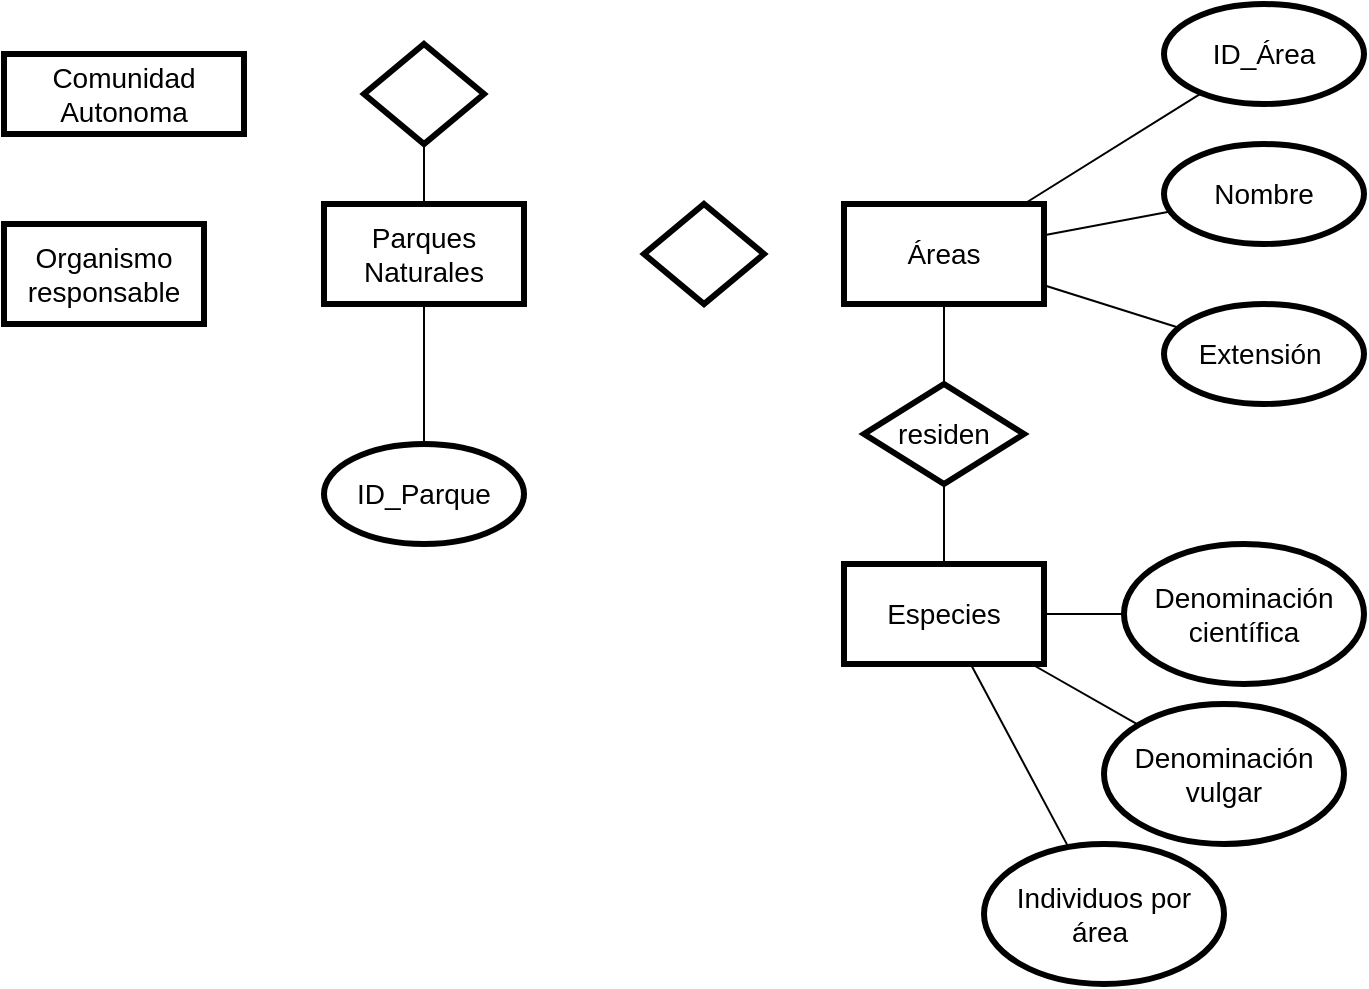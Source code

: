 <mxfile version="15.5.9" type="github">
  <diagram id="CSqjVIoC4Ax337QR1o9f" name="Page-1">
    <mxGraphModel dx="782" dy="752" grid="1" gridSize="10" guides="1" tooltips="1" connect="1" arrows="1" fold="1" page="1" pageScale="1" pageWidth="827" pageHeight="1169" math="0" shadow="0">
      <root>
        <mxCell id="0" />
        <mxCell id="1" parent="0" />
        <mxCell id="X6rGkDSXdsuDlUaDDc0L-1" value="Comunidad Autonoma" style="rounded=0;whiteSpace=wrap;html=1;strokeWidth=3;fontSize=14;" vertex="1" parent="1">
          <mxGeometry x="190" y="225" width="120" height="40" as="geometry" />
        </mxCell>
        <mxCell id="X6rGkDSXdsuDlUaDDc0L-3" value="Parques Naturales" style="rounded=0;whiteSpace=wrap;html=1;fontSize=14;strokeWidth=3;" vertex="1" parent="1">
          <mxGeometry x="350" y="300" width="100" height="50" as="geometry" />
        </mxCell>
        <mxCell id="X6rGkDSXdsuDlUaDDc0L-4" value="Organismo responsable" style="rounded=0;whiteSpace=wrap;html=1;fontSize=14;strokeWidth=3;" vertex="1" parent="1">
          <mxGeometry x="190" y="310" width="100" height="50" as="geometry" />
        </mxCell>
        <mxCell id="X6rGkDSXdsuDlUaDDc0L-12" value="" style="edgeStyle=none;rounded=0;orthogonalLoop=1;jettySize=auto;html=1;fontSize=14;endArrow=none;endFill=0;" edge="1" parent="1" source="X6rGkDSXdsuDlUaDDc0L-10" target="X6rGkDSXdsuDlUaDDc0L-3">
          <mxGeometry relative="1" as="geometry" />
        </mxCell>
        <mxCell id="X6rGkDSXdsuDlUaDDc0L-10" value="" style="rhombus;whiteSpace=wrap;html=1;fontSize=14;strokeWidth=3;" vertex="1" parent="1">
          <mxGeometry x="370" y="220" width="60" height="50" as="geometry" />
        </mxCell>
        <mxCell id="X6rGkDSXdsuDlUaDDc0L-24" value="" style="edgeStyle=none;rounded=0;orthogonalLoop=1;jettySize=auto;html=1;fontSize=14;endArrow=none;endFill=0;" edge="1" parent="1" source="X6rGkDSXdsuDlUaDDc0L-19" target="X6rGkDSXdsuDlUaDDc0L-3">
          <mxGeometry relative="1" as="geometry" />
        </mxCell>
        <mxCell id="X6rGkDSXdsuDlUaDDc0L-19" value="ID_Parque" style="ellipse;whiteSpace=wrap;html=1;fontSize=14;strokeWidth=3;" vertex="1" parent="1">
          <mxGeometry x="350" y="420" width="100" height="50" as="geometry" />
        </mxCell>
        <mxCell id="X6rGkDSXdsuDlUaDDc0L-26" value="" style="edgeStyle=none;rounded=0;orthogonalLoop=1;jettySize=auto;html=1;fontSize=14;endArrow=none;endFill=0;" edge="1" parent="1" source="X6rGkDSXdsuDlUaDDc0L-20" target="X6rGkDSXdsuDlUaDDc0L-25">
          <mxGeometry relative="1" as="geometry" />
        </mxCell>
        <mxCell id="X6rGkDSXdsuDlUaDDc0L-20" value="Nombre" style="ellipse;whiteSpace=wrap;html=1;fontSize=14;strokeWidth=3;" vertex="1" parent="1">
          <mxGeometry x="770" y="270" width="100" height="50" as="geometry" />
        </mxCell>
        <mxCell id="X6rGkDSXdsuDlUaDDc0L-27" value="" style="edgeStyle=none;rounded=0;orthogonalLoop=1;jettySize=auto;html=1;fontSize=14;endArrow=none;endFill=0;" edge="1" parent="1" source="X6rGkDSXdsuDlUaDDc0L-21" target="X6rGkDSXdsuDlUaDDc0L-25">
          <mxGeometry relative="1" as="geometry" />
        </mxCell>
        <mxCell id="X6rGkDSXdsuDlUaDDc0L-21" value="Extensión&amp;nbsp;" style="ellipse;whiteSpace=wrap;html=1;fontSize=14;strokeWidth=3;" vertex="1" parent="1">
          <mxGeometry x="770" y="350" width="100" height="50" as="geometry" />
        </mxCell>
        <mxCell id="X6rGkDSXdsuDlUaDDc0L-25" value="Áreas" style="rounded=0;whiteSpace=wrap;html=1;fontSize=14;strokeWidth=3;" vertex="1" parent="1">
          <mxGeometry x="610" y="300" width="100" height="50" as="geometry" />
        </mxCell>
        <mxCell id="X6rGkDSXdsuDlUaDDc0L-29" value="" style="edgeStyle=none;rounded=0;orthogonalLoop=1;jettySize=auto;html=1;fontSize=14;endArrow=none;endFill=0;" edge="1" parent="1" source="X6rGkDSXdsuDlUaDDc0L-28" target="X6rGkDSXdsuDlUaDDc0L-25">
          <mxGeometry relative="1" as="geometry" />
        </mxCell>
        <mxCell id="X6rGkDSXdsuDlUaDDc0L-28" value="ID_Área" style="ellipse;whiteSpace=wrap;html=1;fontSize=14;strokeWidth=3;" vertex="1" parent="1">
          <mxGeometry x="770" y="200" width="100" height="50" as="geometry" />
        </mxCell>
        <mxCell id="X6rGkDSXdsuDlUaDDc0L-34" value="" style="edgeStyle=none;rounded=0;orthogonalLoop=1;jettySize=auto;html=1;fontSize=14;endArrow=none;endFill=0;" edge="1" parent="1" source="X6rGkDSXdsuDlUaDDc0L-30" target="X6rGkDSXdsuDlUaDDc0L-33">
          <mxGeometry relative="1" as="geometry" />
        </mxCell>
        <mxCell id="X6rGkDSXdsuDlUaDDc0L-30" value="Especies" style="rounded=0;whiteSpace=wrap;html=1;fontSize=14;strokeWidth=3;" vertex="1" parent="1">
          <mxGeometry x="610" y="480" width="100" height="50" as="geometry" />
        </mxCell>
        <mxCell id="X6rGkDSXdsuDlUaDDc0L-32" value="" style="edgeStyle=none;rounded=0;orthogonalLoop=1;jettySize=auto;html=1;fontSize=14;endArrow=none;endFill=0;" edge="1" parent="1" source="X6rGkDSXdsuDlUaDDc0L-31" target="X6rGkDSXdsuDlUaDDc0L-30">
          <mxGeometry relative="1" as="geometry" />
        </mxCell>
        <mxCell id="X6rGkDSXdsuDlUaDDc0L-31" value="Denominación científica" style="ellipse;whiteSpace=wrap;html=1;fontSize=14;strokeWidth=3;" vertex="1" parent="1">
          <mxGeometry x="750" y="470" width="120" height="70" as="geometry" />
        </mxCell>
        <mxCell id="X6rGkDSXdsuDlUaDDc0L-35" value="" style="edgeStyle=none;rounded=0;orthogonalLoop=1;jettySize=auto;html=1;fontSize=14;endArrow=none;endFill=0;" edge="1" parent="1" source="X6rGkDSXdsuDlUaDDc0L-33" target="X6rGkDSXdsuDlUaDDc0L-25">
          <mxGeometry relative="1" as="geometry" />
        </mxCell>
        <mxCell id="X6rGkDSXdsuDlUaDDc0L-33" value="residen" style="rhombus;whiteSpace=wrap;html=1;fontSize=14;strokeWidth=3;" vertex="1" parent="1">
          <mxGeometry x="620" y="390" width="80" height="50" as="geometry" />
        </mxCell>
        <mxCell id="X6rGkDSXdsuDlUaDDc0L-37" value="" style="edgeStyle=none;rounded=0;orthogonalLoop=1;jettySize=auto;html=1;fontSize=14;endArrow=none;endFill=0;" edge="1" parent="1" source="X6rGkDSXdsuDlUaDDc0L-36" target="X6rGkDSXdsuDlUaDDc0L-30">
          <mxGeometry relative="1" as="geometry" />
        </mxCell>
        <mxCell id="X6rGkDSXdsuDlUaDDc0L-36" value="Denominación vulgar" style="ellipse;whiteSpace=wrap;html=1;fontSize=14;strokeWidth=3;" vertex="1" parent="1">
          <mxGeometry x="740" y="550" width="120" height="70" as="geometry" />
        </mxCell>
        <mxCell id="X6rGkDSXdsuDlUaDDc0L-39" value="" style="edgeStyle=none;rounded=0;orthogonalLoop=1;jettySize=auto;html=1;fontSize=14;endArrow=none;endFill=0;" edge="1" parent="1" source="X6rGkDSXdsuDlUaDDc0L-38" target="X6rGkDSXdsuDlUaDDc0L-30">
          <mxGeometry relative="1" as="geometry" />
        </mxCell>
        <mxCell id="X6rGkDSXdsuDlUaDDc0L-38" value="Individuos por área&amp;nbsp;" style="ellipse;whiteSpace=wrap;html=1;fontSize=14;strokeWidth=3;" vertex="1" parent="1">
          <mxGeometry x="680" y="620" width="120" height="70" as="geometry" />
        </mxCell>
        <mxCell id="X6rGkDSXdsuDlUaDDc0L-40" value="" style="rhombus;whiteSpace=wrap;html=1;fontSize=14;strokeWidth=3;" vertex="1" parent="1">
          <mxGeometry x="510" y="300" width="60" height="50" as="geometry" />
        </mxCell>
      </root>
    </mxGraphModel>
  </diagram>
</mxfile>
